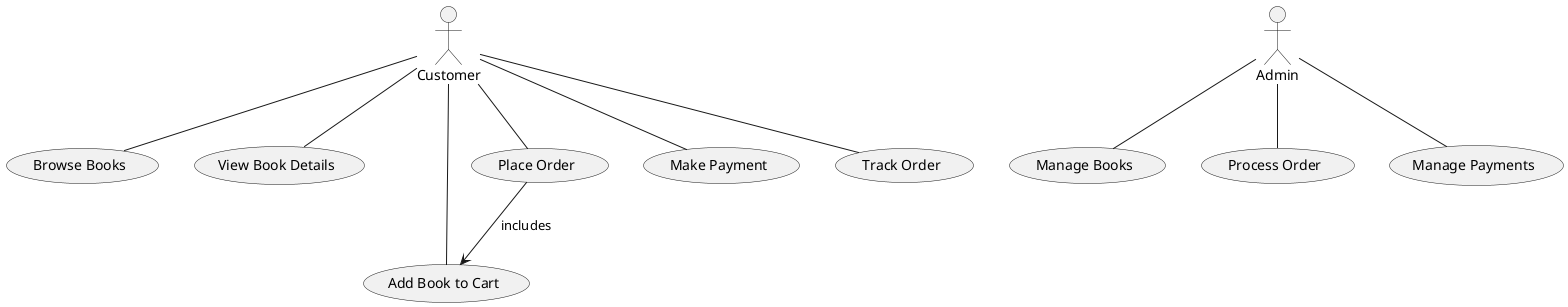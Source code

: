 @startuml

actor Customer
actor Admin

usecase "Browse Books" as UC1
usecase "View Book Details" as UC2
usecase "Add Book to Cart" as UC3
usecase "Place Order" as UC4
usecase "Make Payment" as UC5
usecase "Track Order" as UC6
usecase "Manage Books" as UC7
usecase "Process Order" as UC8
usecase "Manage Payments" as UC9

Customer -- UC1
Customer -- UC2
Customer -- UC3
Customer -- UC4
Customer -- UC5
Customer -- UC6

Admin -- UC7
Admin -- UC8
Admin -- UC9

UC4 --> UC3 : includes

@enduml
